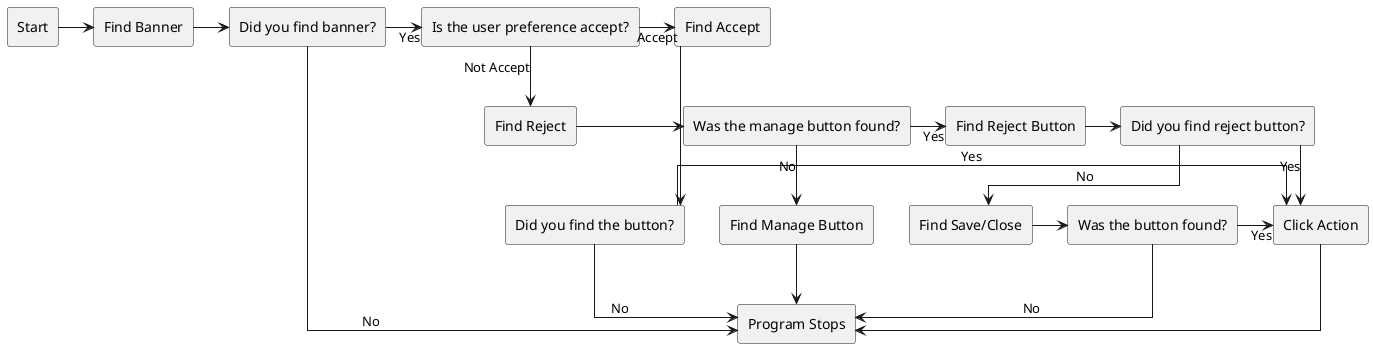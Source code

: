 @startuml flowchart
!define DECISION rectangle 
!define PROCESS rectangle
!define PREDEFINED_PROCESS rectangle

skinparam linetype ortho

PROCESS Start
PROCESS "Find Banner" as FindBanner
DECISION "Did you find banner?" as BannerFound
PROCESS "Program Stops" as Stop
DECISION "Is the user preference accept?" as UserPrefAccept
PREDEFINED_PROCESS "Find Accept" as FindAccept
DECISION "Did you find the button?" as AcceptButtonFound
PROCESS "Click Action" as ClickAction
PREDEFINED_PROCESS "Find Reject" as FindReject
PREDEFINED_PROCESS "Find Manage Button" as FindManage
DECISION "Was the manage button found?" as ManageButtonFound
PREDEFINED_PROCESS "Find Reject Button" as FindRejectButton
DECISION "Did you find reject button?" as RejectButtonFound
PREDEFINED_PROCESS "Find Save/Close" as FindSaveClose
DECISION "Was the button found?" as SaveCloseButtonFound

Start -right-> FindBanner
FindBanner -right-> BannerFound
BannerFound -right-> UserPrefAccept : Yes
BannerFound -down-> Stop : No
UserPrefAccept -right-> FindAccept : Accept
UserPrefAccept -down-> FindReject : Not Accept
FindAccept -right-> AcceptButtonFound
AcceptButtonFound -right-> ClickAction : Yes
AcceptButtonFound -down-> Stop : No
ClickAction -down-> Stop
FindReject -right-> ManageButtonFound
ManageButtonFound -down-> FindManage : No
ManageButtonFound -right-> FindRejectButton : Yes
FindManage -down-> Stop
FindRejectButton -right-> RejectButtonFound
RejectButtonFound -right-> ClickAction : Yes
RejectButtonFound -down-> FindSaveClose : No
FindSaveClose -right-> SaveCloseButtonFound
SaveCloseButtonFound -right-> ClickAction : Yes
SaveCloseButtonFound -down-> Stop : No

@enduml